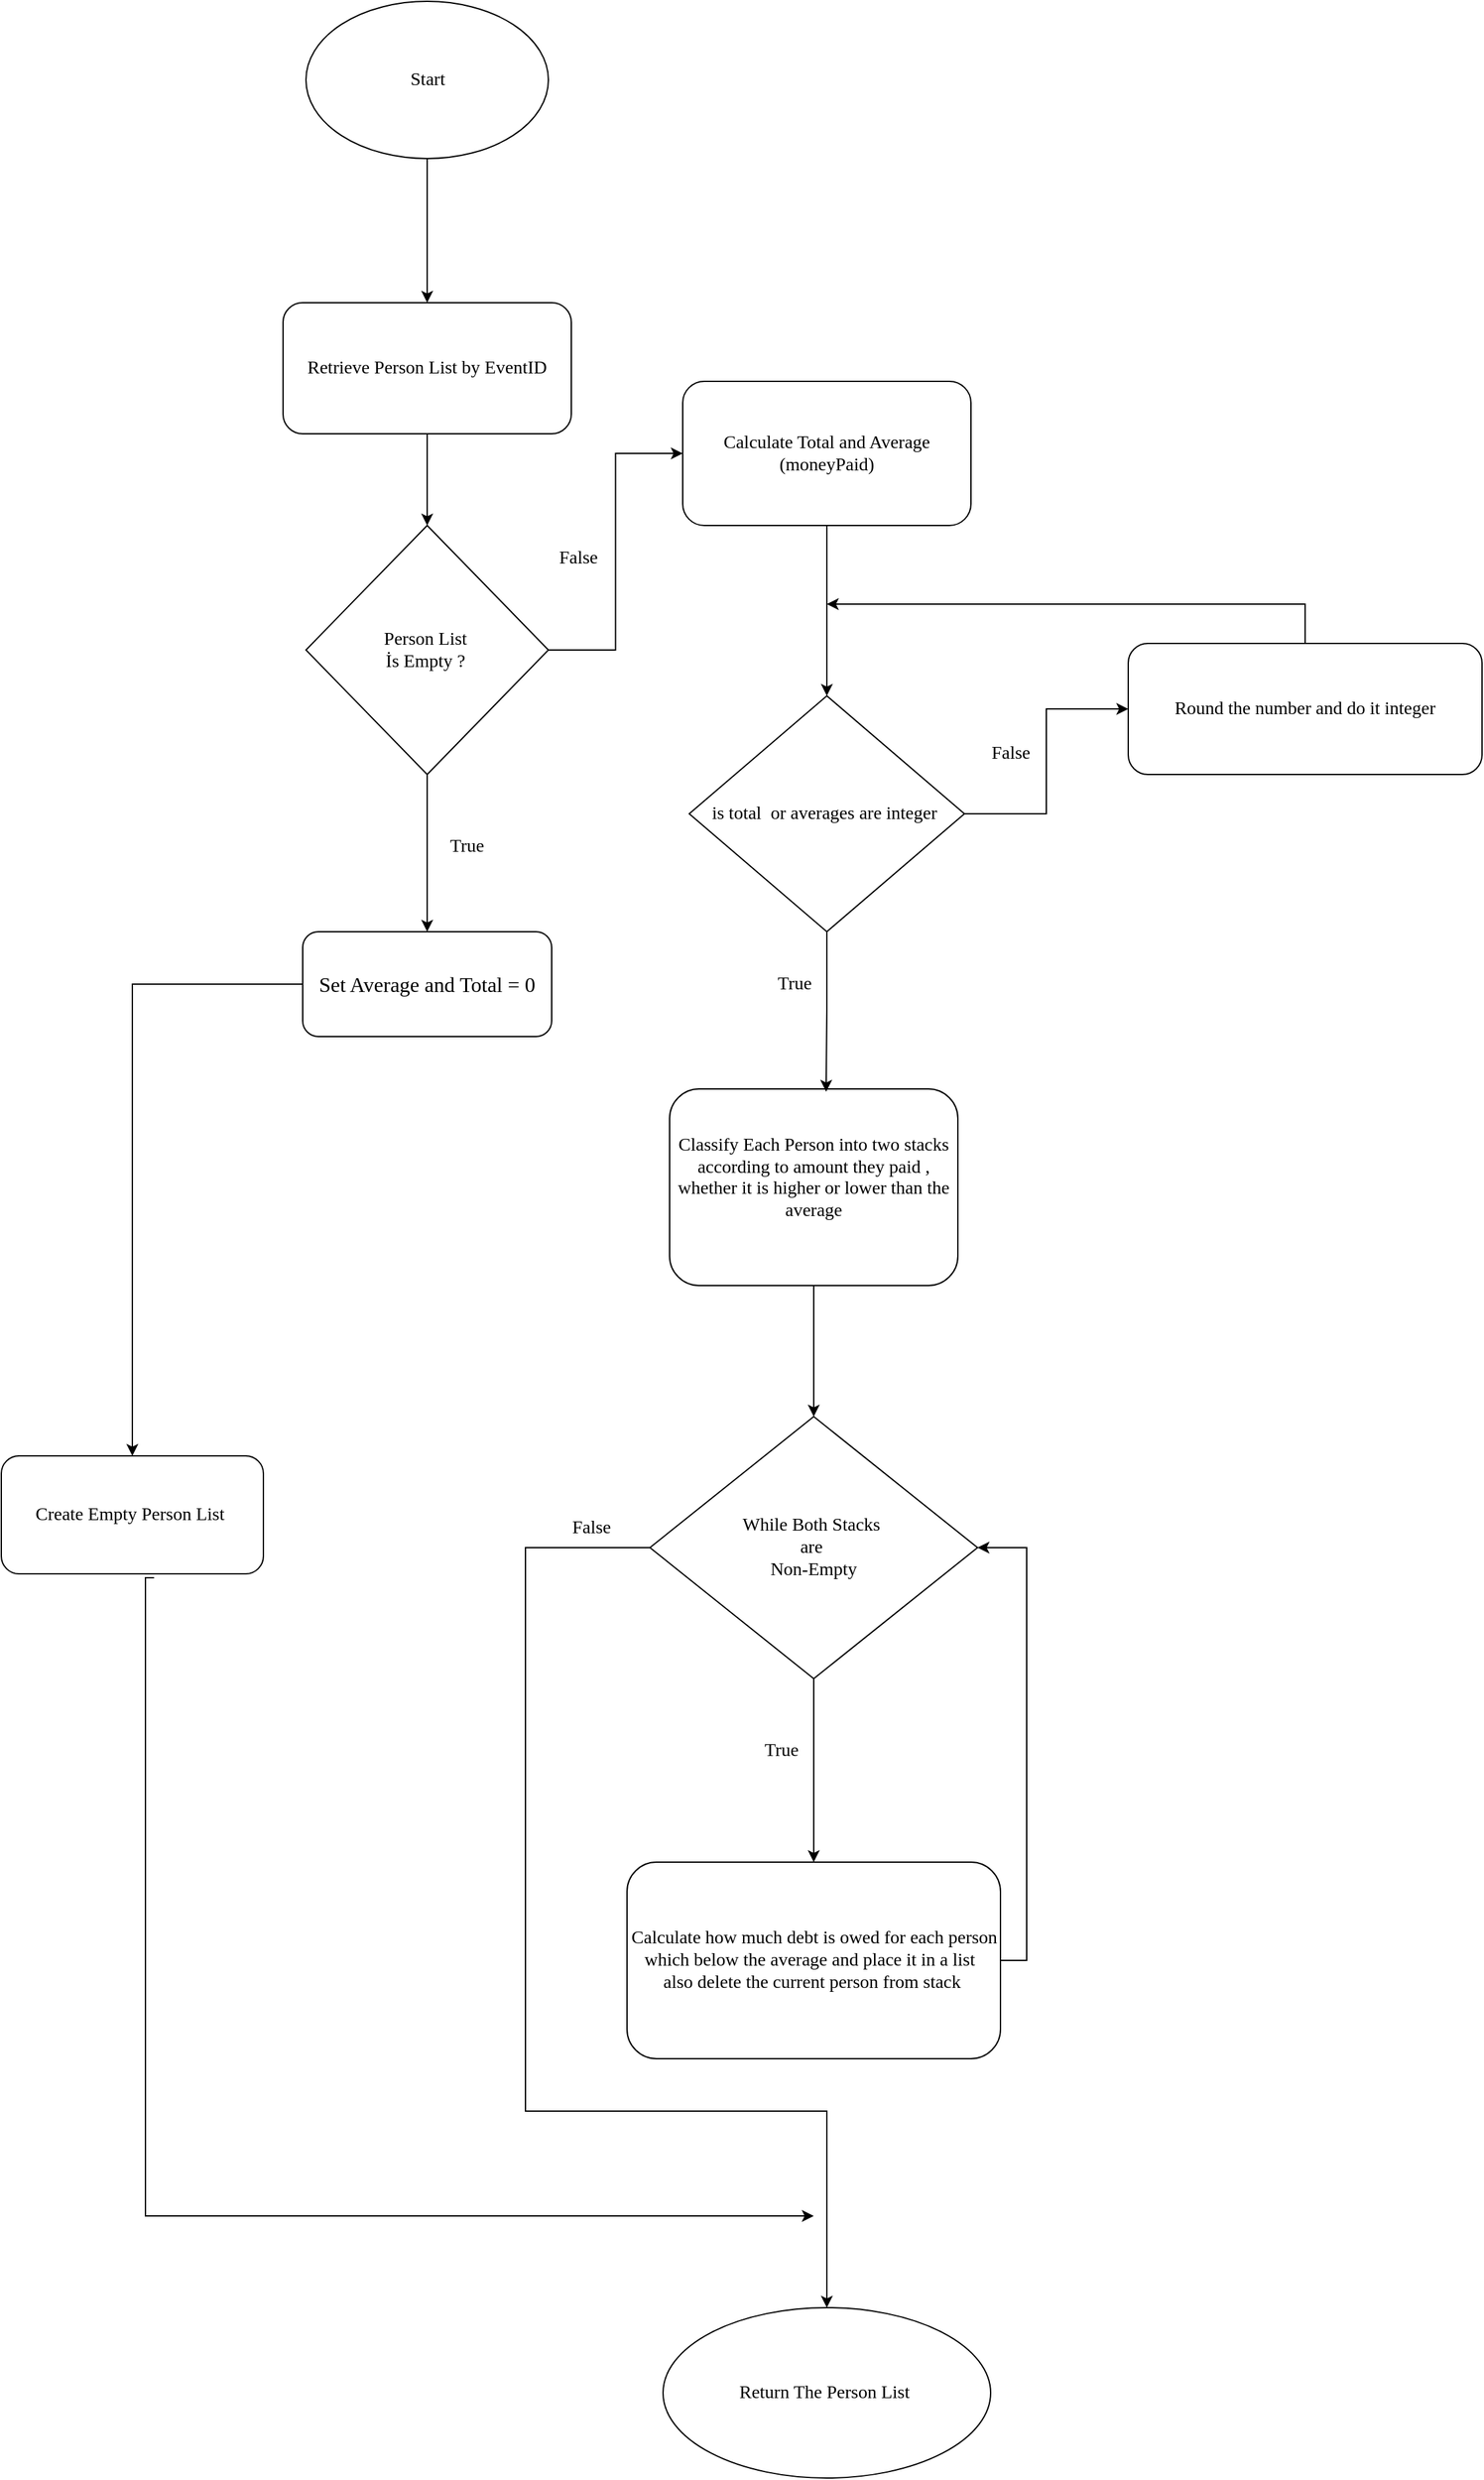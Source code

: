 <mxfile version="24.8.4">
  <diagram name="Page-1" id="Ilj7QW8zmRlikJi-4j6I">
    <mxGraphModel dx="2593" dy="1373" grid="1" gridSize="10" guides="1" tooltips="1" connect="1" arrows="1" fold="1" page="1" pageScale="1" pageWidth="827" pageHeight="1169" math="0" shadow="0">
      <root>
        <mxCell id="0" />
        <mxCell id="1" parent="0" />
        <mxCell id="zfrFvyMvTlC5Qpoi9PpR-1" style="edgeStyle=orthogonalEdgeStyle;rounded=0;orthogonalLoop=1;jettySize=auto;html=1;exitX=0.5;exitY=1;exitDx=0;exitDy=0;entryX=0.5;entryY=0;entryDx=0;entryDy=0;" edge="1" parent="1" source="zfrFvyMvTlC5Qpoi9PpR-2" target="zfrFvyMvTlC5Qpoi9PpR-5">
          <mxGeometry relative="1" as="geometry" />
        </mxCell>
        <mxCell id="zfrFvyMvTlC5Qpoi9PpR-2" value="&lt;font style=&quot;font-size: 14px;&quot; face=&quot;Verdana&quot;&gt;Retrieve Person List by EventID&lt;/font&gt;" style="rounded=1;whiteSpace=wrap;html=1;" vertex="1" parent="1">
          <mxGeometry x="355" y="240" width="220" height="100" as="geometry" />
        </mxCell>
        <mxCell id="zfrFvyMvTlC5Qpoi9PpR-3" style="edgeStyle=orthogonalEdgeStyle;rounded=0;orthogonalLoop=1;jettySize=auto;html=1;exitX=0.5;exitY=1;exitDx=0;exitDy=0;entryX=0.5;entryY=0;entryDx=0;entryDy=0;" edge="1" parent="1" source="zfrFvyMvTlC5Qpoi9PpR-5" target="zfrFvyMvTlC5Qpoi9PpR-11">
          <mxGeometry relative="1" as="geometry" />
        </mxCell>
        <mxCell id="zfrFvyMvTlC5Qpoi9PpR-4" style="edgeStyle=orthogonalEdgeStyle;rounded=0;orthogonalLoop=1;jettySize=auto;html=1;exitX=1;exitY=0.5;exitDx=0;exitDy=0;entryX=0;entryY=0.5;entryDx=0;entryDy=0;" edge="1" parent="1" source="zfrFvyMvTlC5Qpoi9PpR-5" target="zfrFvyMvTlC5Qpoi9PpR-7">
          <mxGeometry relative="1" as="geometry">
            <mxPoint x="650" y="494.588" as="targetPoint" />
          </mxGeometry>
        </mxCell>
        <mxCell id="zfrFvyMvTlC5Qpoi9PpR-5" value="&lt;font style=&quot;font-size: 14px;&quot; face=&quot;Verdana&quot;&gt;Person List&amp;nbsp;&lt;br&gt;İs Empty ?&amp;nbsp;&lt;/font&gt;" style="rhombus;whiteSpace=wrap;html=1;" vertex="1" parent="1">
          <mxGeometry x="372.5" y="410" width="185" height="190" as="geometry" />
        </mxCell>
        <mxCell id="zfrFvyMvTlC5Qpoi9PpR-6" style="edgeStyle=orthogonalEdgeStyle;rounded=0;orthogonalLoop=1;jettySize=auto;html=1;exitX=0.5;exitY=1;exitDx=0;exitDy=0;entryX=0.5;entryY=0;entryDx=0;entryDy=0;" edge="1" parent="1" source="zfrFvyMvTlC5Qpoi9PpR-7" target="zfrFvyMvTlC5Qpoi9PpR-27">
          <mxGeometry relative="1" as="geometry" />
        </mxCell>
        <mxCell id="zfrFvyMvTlC5Qpoi9PpR-7" value="&lt;font style=&quot;font-size: 14px;&quot; face=&quot;Verdana&quot;&gt;Calculate Total and Average (moneyPaid)&lt;/font&gt;" style="rounded=1;whiteSpace=wrap;html=1;" vertex="1" parent="1">
          <mxGeometry x="660" y="300" width="220" height="110" as="geometry" />
        </mxCell>
        <mxCell id="zfrFvyMvTlC5Qpoi9PpR-8" style="edgeStyle=orthogonalEdgeStyle;rounded=0;orthogonalLoop=1;jettySize=auto;html=1;exitX=0.5;exitY=1;exitDx=0;exitDy=0;entryX=0.5;entryY=0;entryDx=0;entryDy=0;" edge="1" parent="1" source="zfrFvyMvTlC5Qpoi9PpR-9" target="zfrFvyMvTlC5Qpoi9PpR-15">
          <mxGeometry relative="1" as="geometry" />
        </mxCell>
        <mxCell id="zfrFvyMvTlC5Qpoi9PpR-9" value="&lt;font style=&quot;font-size: 14px;&quot; face=&quot;Verdana&quot;&gt;Classify Each Person into two stacks according to amount they paid , whether it is higher or lower than the average&lt;/font&gt;&lt;div&gt;&lt;br&gt;&lt;/div&gt;" style="rounded=1;whiteSpace=wrap;html=1;" vertex="1" parent="1">
          <mxGeometry x="650" y="840" width="220" height="150" as="geometry" />
        </mxCell>
        <mxCell id="zfrFvyMvTlC5Qpoi9PpR-10" style="edgeStyle=orthogonalEdgeStyle;rounded=0;orthogonalLoop=1;jettySize=auto;html=1;exitX=0;exitY=0.5;exitDx=0;exitDy=0;entryX=0.5;entryY=0;entryDx=0;entryDy=0;" edge="1" parent="1" source="zfrFvyMvTlC5Qpoi9PpR-11" target="zfrFvyMvTlC5Qpoi9PpR-25">
          <mxGeometry relative="1" as="geometry" />
        </mxCell>
        <mxCell id="zfrFvyMvTlC5Qpoi9PpR-11" value="&lt;font size=&quot;3&quot; face=&quot;Verdana&quot;&gt;Set Average and Total = 0&lt;/font&gt;" style="rounded=1;whiteSpace=wrap;html=1;" vertex="1" parent="1">
          <mxGeometry x="370" y="720" width="190" height="80" as="geometry" />
        </mxCell>
        <mxCell id="zfrFvyMvTlC5Qpoi9PpR-12" value="&lt;font style=&quot;font-size: 14px;&quot; face=&quot;Verdana&quot;&gt;Return The Person List&amp;nbsp;&lt;br&gt;&lt;/font&gt;" style="ellipse;whiteSpace=wrap;html=1;" vertex="1" parent="1">
          <mxGeometry x="645" y="1770" width="250" height="130" as="geometry" />
        </mxCell>
        <mxCell id="zfrFvyMvTlC5Qpoi9PpR-13" style="edgeStyle=orthogonalEdgeStyle;rounded=0;orthogonalLoop=1;jettySize=auto;html=1;exitX=0.5;exitY=1;exitDx=0;exitDy=0;entryX=0.5;entryY=0;entryDx=0;entryDy=0;" edge="1" parent="1" source="zfrFvyMvTlC5Qpoi9PpR-15" target="zfrFvyMvTlC5Qpoi9PpR-17">
          <mxGeometry relative="1" as="geometry" />
        </mxCell>
        <mxCell id="zfrFvyMvTlC5Qpoi9PpR-14" style="edgeStyle=orthogonalEdgeStyle;rounded=0;orthogonalLoop=1;jettySize=auto;html=1;exitX=0;exitY=0.5;exitDx=0;exitDy=0;entryX=0.5;entryY=0;entryDx=0;entryDy=0;" edge="1" parent="1" source="zfrFvyMvTlC5Qpoi9PpR-15" target="zfrFvyMvTlC5Qpoi9PpR-12">
          <mxGeometry relative="1" as="geometry">
            <Array as="points">
              <mxPoint x="540" y="1190" />
              <mxPoint x="540" y="1620" />
              <mxPoint x="770" y="1620" />
            </Array>
          </mxGeometry>
        </mxCell>
        <mxCell id="zfrFvyMvTlC5Qpoi9PpR-15" value="&lt;font face=&quot;Verdana&quot;&gt;&lt;span style=&quot;font-size: 14px;&quot;&gt;While Both Stacks&amp;nbsp;&lt;br&gt;are&amp;nbsp;&lt;br&gt;Non-Empty&lt;/span&gt;&lt;/font&gt;" style="rhombus;whiteSpace=wrap;html=1;" vertex="1" parent="1">
          <mxGeometry x="635" y="1090" width="250" height="200" as="geometry" />
        </mxCell>
        <mxCell id="zfrFvyMvTlC5Qpoi9PpR-16" style="edgeStyle=orthogonalEdgeStyle;rounded=0;orthogonalLoop=1;jettySize=auto;html=1;exitX=1;exitY=0.5;exitDx=0;exitDy=0;entryX=1;entryY=0.5;entryDx=0;entryDy=0;" edge="1" parent="1" source="zfrFvyMvTlC5Qpoi9PpR-17" target="zfrFvyMvTlC5Qpoi9PpR-15">
          <mxGeometry relative="1" as="geometry" />
        </mxCell>
        <mxCell id="zfrFvyMvTlC5Qpoi9PpR-17" value="&lt;font style=&quot;font-size: 14px;&quot; face=&quot;Verdana&quot;&gt;Calculate how much debt is owed for each person which below the average and place it in a list&amp;nbsp;&amp;nbsp;&lt;br&gt;also delete the current person from stack&amp;nbsp;&lt;/font&gt;" style="rounded=1;whiteSpace=wrap;html=1;" vertex="1" parent="1">
          <mxGeometry x="617.5" y="1430" width="285" height="150" as="geometry" />
        </mxCell>
        <mxCell id="zfrFvyMvTlC5Qpoi9PpR-18" style="edgeStyle=orthogonalEdgeStyle;rounded=0;orthogonalLoop=1;jettySize=auto;html=1;exitX=0.5;exitY=1;exitDx=0;exitDy=0;entryX=0.5;entryY=0;entryDx=0;entryDy=0;" edge="1" parent="1" source="zfrFvyMvTlC5Qpoi9PpR-19" target="zfrFvyMvTlC5Qpoi9PpR-2">
          <mxGeometry relative="1" as="geometry" />
        </mxCell>
        <mxCell id="zfrFvyMvTlC5Qpoi9PpR-19" value="&lt;font style=&quot;font-size: 14px;&quot; face=&quot;Verdana&quot;&gt;Start&lt;/font&gt;" style="ellipse;whiteSpace=wrap;html=1;" vertex="1" parent="1">
          <mxGeometry x="372.5" y="10" width="185" height="120" as="geometry" />
        </mxCell>
        <mxCell id="zfrFvyMvTlC5Qpoi9PpR-20" value="&lt;font style=&quot;font-size: 14px;&quot; face=&quot;Verdana&quot;&gt;True&lt;/font&gt;" style="text;html=1;align=center;verticalAlign=middle;resizable=0;points=[];autosize=1;strokeColor=none;fillColor=none;" vertex="1" parent="1">
          <mxGeometry x="710" y="1330" width="50" height="30" as="geometry" />
        </mxCell>
        <mxCell id="zfrFvyMvTlC5Qpoi9PpR-21" value="&lt;font style=&quot;font-size: 14px;&quot; face=&quot;Verdana&quot;&gt;False&lt;/font&gt;" style="text;html=1;align=center;verticalAlign=middle;resizable=0;points=[];autosize=1;strokeColor=none;fillColor=none;" vertex="1" parent="1">
          <mxGeometry x="560" y="1160" width="60" height="30" as="geometry" />
        </mxCell>
        <mxCell id="zfrFvyMvTlC5Qpoi9PpR-22" value="&lt;font style=&quot;font-size: 14px;&quot; face=&quot;Verdana&quot;&gt;True&lt;/font&gt;" style="text;html=1;align=center;verticalAlign=middle;resizable=0;points=[];autosize=1;strokeColor=none;fillColor=none;" vertex="1" parent="1">
          <mxGeometry x="470" y="640" width="50" height="30" as="geometry" />
        </mxCell>
        <mxCell id="zfrFvyMvTlC5Qpoi9PpR-23" value="&lt;font face=&quot;Verdana&quot; style=&quot;font-size: 14px;&quot;&gt;False&lt;/font&gt;" style="text;html=1;align=center;verticalAlign=middle;resizable=0;points=[];autosize=1;strokeColor=none;fillColor=none;" vertex="1" parent="1">
          <mxGeometry x="550" y="420" width="60" height="30" as="geometry" />
        </mxCell>
        <mxCell id="zfrFvyMvTlC5Qpoi9PpR-24" style="edgeStyle=orthogonalEdgeStyle;rounded=0;orthogonalLoop=1;jettySize=auto;html=1;exitX=0.583;exitY=1.033;exitDx=0;exitDy=0;exitPerimeter=0;" edge="1" parent="1" source="zfrFvyMvTlC5Qpoi9PpR-25">
          <mxGeometry relative="1" as="geometry">
            <mxPoint x="760" y="1700" as="targetPoint" />
            <mxPoint x="250" y="1290" as="sourcePoint" />
            <Array as="points">
              <mxPoint x="250" y="1213" />
              <mxPoint x="250" y="1700" />
            </Array>
          </mxGeometry>
        </mxCell>
        <mxCell id="zfrFvyMvTlC5Qpoi9PpR-25" value="&lt;font style=&quot;font-size: 14px;&quot; face=&quot;Verdana&quot;&gt;Create Empty Person List&amp;nbsp;&lt;/font&gt;" style="rounded=1;whiteSpace=wrap;html=1;" vertex="1" parent="1">
          <mxGeometry x="140" y="1120" width="200" height="90" as="geometry" />
        </mxCell>
        <mxCell id="zfrFvyMvTlC5Qpoi9PpR-26" style="edgeStyle=orthogonalEdgeStyle;rounded=0;orthogonalLoop=1;jettySize=auto;html=1;exitX=1;exitY=0.5;exitDx=0;exitDy=0;entryX=0;entryY=0.5;entryDx=0;entryDy=0;" edge="1" parent="1" source="zfrFvyMvTlC5Qpoi9PpR-27" target="zfrFvyMvTlC5Qpoi9PpR-30">
          <mxGeometry relative="1" as="geometry" />
        </mxCell>
        <mxCell id="zfrFvyMvTlC5Qpoi9PpR-27" value="&lt;font style=&quot;font-size: 14px;&quot; face=&quot;Verdana&quot;&gt;&amp;nbsp;is total&amp;nbsp; or averages are integer&amp;nbsp;&amp;nbsp;&lt;/font&gt;" style="rhombus;whiteSpace=wrap;html=1;" vertex="1" parent="1">
          <mxGeometry x="665" y="540" width="210" height="180" as="geometry" />
        </mxCell>
        <mxCell id="zfrFvyMvTlC5Qpoi9PpR-28" value="&lt;font style=&quot;font-size: 14px;&quot; face=&quot;Verdana&quot;&gt;True&lt;/font&gt;" style="text;html=1;align=center;verticalAlign=middle;resizable=0;points=[];autosize=1;strokeColor=none;fillColor=none;" vertex="1" parent="1">
          <mxGeometry x="720" y="745" width="50" height="30" as="geometry" />
        </mxCell>
        <mxCell id="zfrFvyMvTlC5Qpoi9PpR-29" style="edgeStyle=orthogonalEdgeStyle;rounded=0;orthogonalLoop=1;jettySize=auto;html=1;exitX=0.5;exitY=0;exitDx=0;exitDy=0;" edge="1" parent="1" source="zfrFvyMvTlC5Qpoi9PpR-30">
          <mxGeometry relative="1" as="geometry">
            <mxPoint x="770" y="470" as="targetPoint" />
            <Array as="points">
              <mxPoint x="1135" y="470" />
              <mxPoint x="770" y="470" />
            </Array>
          </mxGeometry>
        </mxCell>
        <mxCell id="zfrFvyMvTlC5Qpoi9PpR-30" value="&lt;font style=&quot;font-size: 14px;&quot; face=&quot;Verdana&quot;&gt;Round the number and do it integer&lt;/font&gt;" style="rounded=1;whiteSpace=wrap;html=1;" vertex="1" parent="1">
          <mxGeometry x="1000" y="500" width="270" height="100" as="geometry" />
        </mxCell>
        <mxCell id="zfrFvyMvTlC5Qpoi9PpR-31" value="&lt;font style=&quot;font-size: 14px;&quot; face=&quot;Verdana&quot;&gt;False&lt;/font&gt;" style="text;html=1;align=center;verticalAlign=middle;resizable=0;points=[];autosize=1;strokeColor=none;fillColor=none;" vertex="1" parent="1">
          <mxGeometry x="880" y="569" width="60" height="30" as="geometry" />
        </mxCell>
        <mxCell id="zfrFvyMvTlC5Qpoi9PpR-32" style="edgeStyle=orthogonalEdgeStyle;rounded=0;orthogonalLoop=1;jettySize=auto;html=1;exitX=0.5;exitY=1;exitDx=0;exitDy=0;entryX=0.543;entryY=0.014;entryDx=0;entryDy=0;entryPerimeter=0;" edge="1" parent="1" source="zfrFvyMvTlC5Qpoi9PpR-27" target="zfrFvyMvTlC5Qpoi9PpR-9">
          <mxGeometry relative="1" as="geometry" />
        </mxCell>
      </root>
    </mxGraphModel>
  </diagram>
</mxfile>
